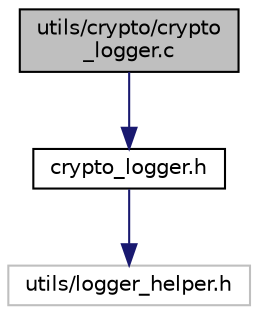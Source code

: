 digraph "utils/crypto/crypto_logger.c"
{
  edge [fontname="Helvetica",fontsize="10",labelfontname="Helvetica",labelfontsize="10"];
  node [fontname="Helvetica",fontsize="10",shape=record];
  Node0 [label="utils/crypto/crypto\l_logger.c",height=0.2,width=0.4,color="black", fillcolor="grey75", style="filled", fontcolor="black"];
  Node0 -> Node1 [color="midnightblue",fontsize="10",style="solid",fontname="Helvetica"];
  Node1 [label="crypto_logger.h",height=0.2,width=0.4,color="black", fillcolor="white", style="filled",URL="$crypto__logger_8h.html"];
  Node1 -> Node2 [color="midnightblue",fontsize="10",style="solid",fontname="Helvetica"];
  Node2 [label="utils/logger_helper.h",height=0.2,width=0.4,color="grey75", fillcolor="white", style="filled"];
}
